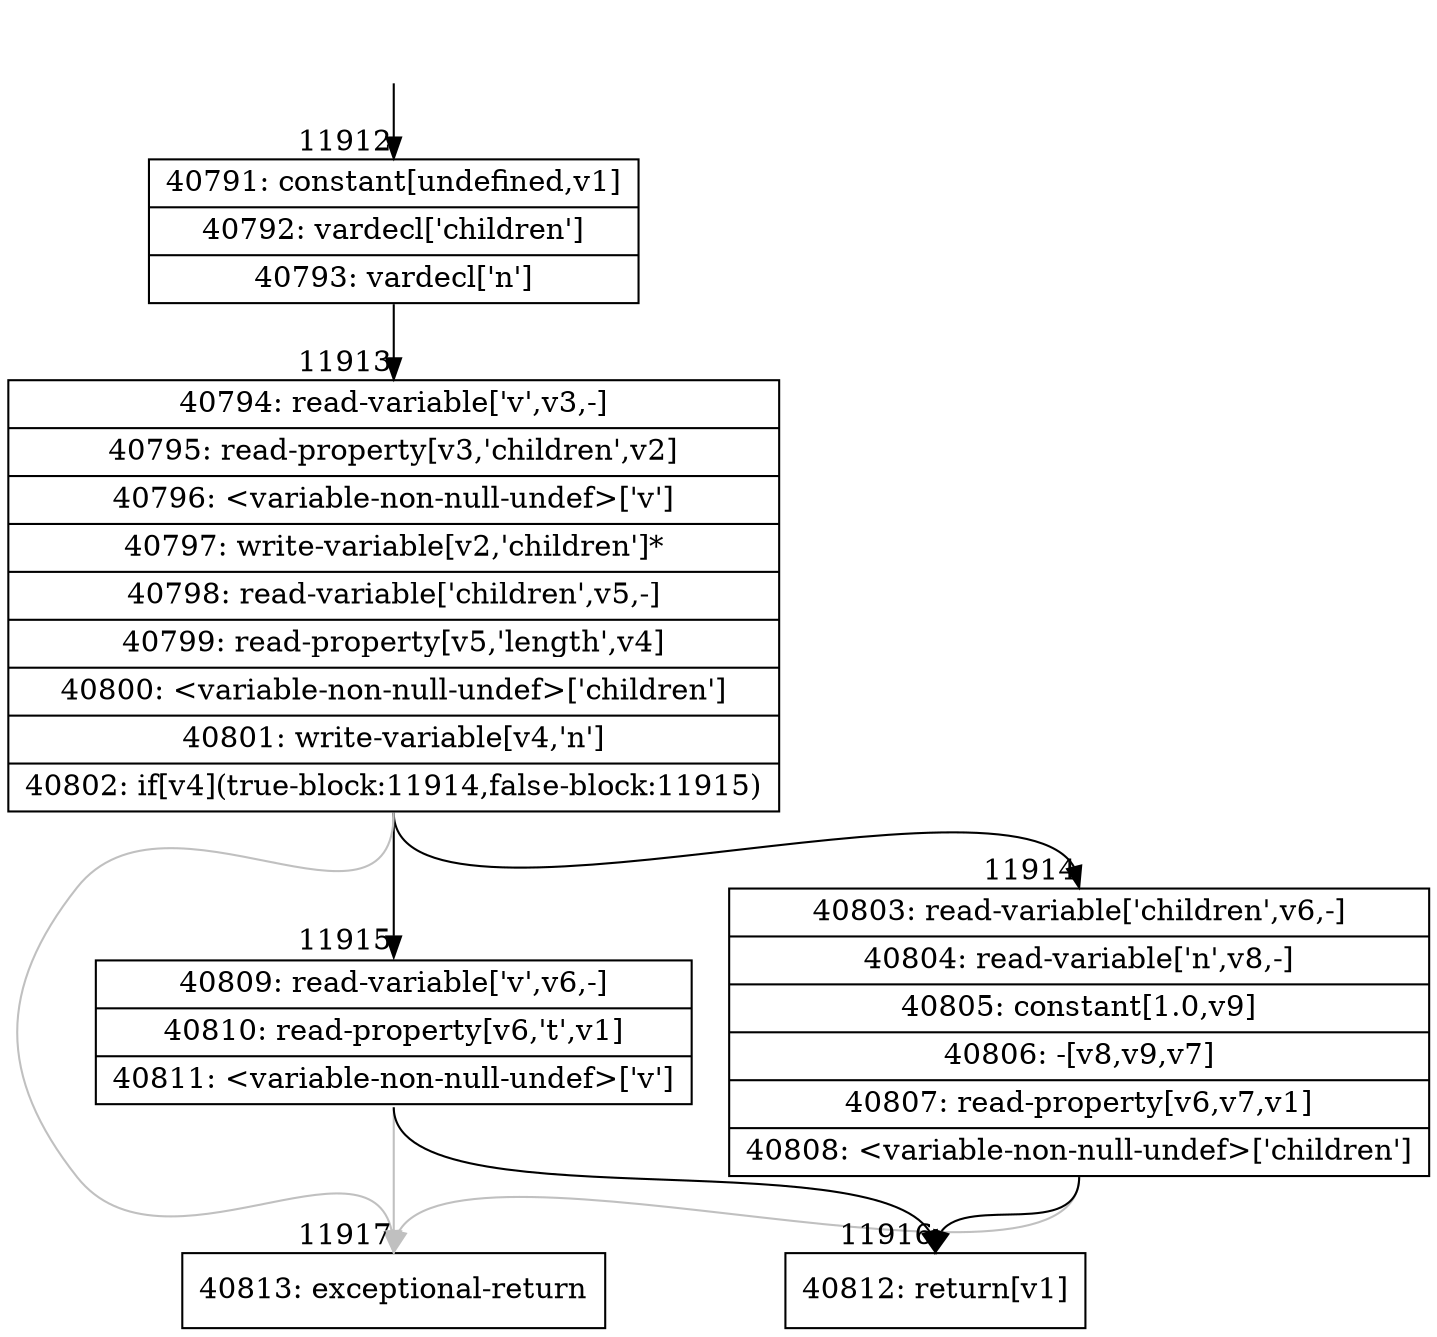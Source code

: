 digraph {
rankdir="TD"
BB_entry1097[shape=none,label=""];
BB_entry1097 -> BB11912 [tailport=s, headport=n, headlabel="    11912"]
BB11912 [shape=record label="{40791: constant[undefined,v1]|40792: vardecl['children']|40793: vardecl['n']}" ] 
BB11912 -> BB11913 [tailport=s, headport=n, headlabel="      11913"]
BB11913 [shape=record label="{40794: read-variable['v',v3,-]|40795: read-property[v3,'children',v2]|40796: \<variable-non-null-undef\>['v']|40797: write-variable[v2,'children']*|40798: read-variable['children',v5,-]|40799: read-property[v5,'length',v4]|40800: \<variable-non-null-undef\>['children']|40801: write-variable[v4,'n']|40802: if[v4](true-block:11914,false-block:11915)}" ] 
BB11913 -> BB11914 [tailport=s, headport=n, headlabel="      11914"]
BB11913 -> BB11915 [tailport=s, headport=n, headlabel="      11915"]
BB11913 -> BB11917 [tailport=s, headport=n, color=gray, headlabel="      11917"]
BB11914 [shape=record label="{40803: read-variable['children',v6,-]|40804: read-variable['n',v8,-]|40805: constant[1.0,v9]|40806: -[v8,v9,v7]|40807: read-property[v6,v7,v1]|40808: \<variable-non-null-undef\>['children']}" ] 
BB11914 -> BB11916 [tailport=s, headport=n, headlabel="      11916"]
BB11914 -> BB11917 [tailport=s, headport=n, color=gray]
BB11915 [shape=record label="{40809: read-variable['v',v6,-]|40810: read-property[v6,'t',v1]|40811: \<variable-non-null-undef\>['v']}" ] 
BB11915 -> BB11916 [tailport=s, headport=n]
BB11915 -> BB11917 [tailport=s, headport=n, color=gray]
BB11916 [shape=record label="{40812: return[v1]}" ] 
BB11917 [shape=record label="{40813: exceptional-return}" ] 
//#$~ 7140
}

